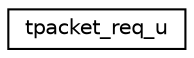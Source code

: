 digraph G
{
  edge [fontname="Helvetica",fontsize="10",labelfontname="Helvetica",labelfontsize="10"];
  node [fontname="Helvetica",fontsize="10",shape=record];
  rankdir="LR";
  Node1 [label="tpacket_req_u",height=0.2,width=0.4,color="black", fillcolor="white", style="filled",URL="$uniontpacket__req__u.html"];
}
